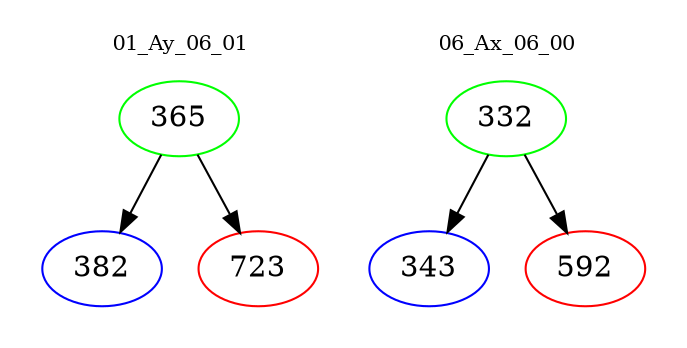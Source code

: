 digraph{
subgraph cluster_0 {
color = white
label = "01_Ay_06_01";
fontsize=10;
T0_365 [label="365", color="green"]
T0_365 -> T0_382 [color="black"]
T0_382 [label="382", color="blue"]
T0_365 -> T0_723 [color="black"]
T0_723 [label="723", color="red"]
}
subgraph cluster_1 {
color = white
label = "06_Ax_06_00";
fontsize=10;
T1_332 [label="332", color="green"]
T1_332 -> T1_343 [color="black"]
T1_343 [label="343", color="blue"]
T1_332 -> T1_592 [color="black"]
T1_592 [label="592", color="red"]
}
}
